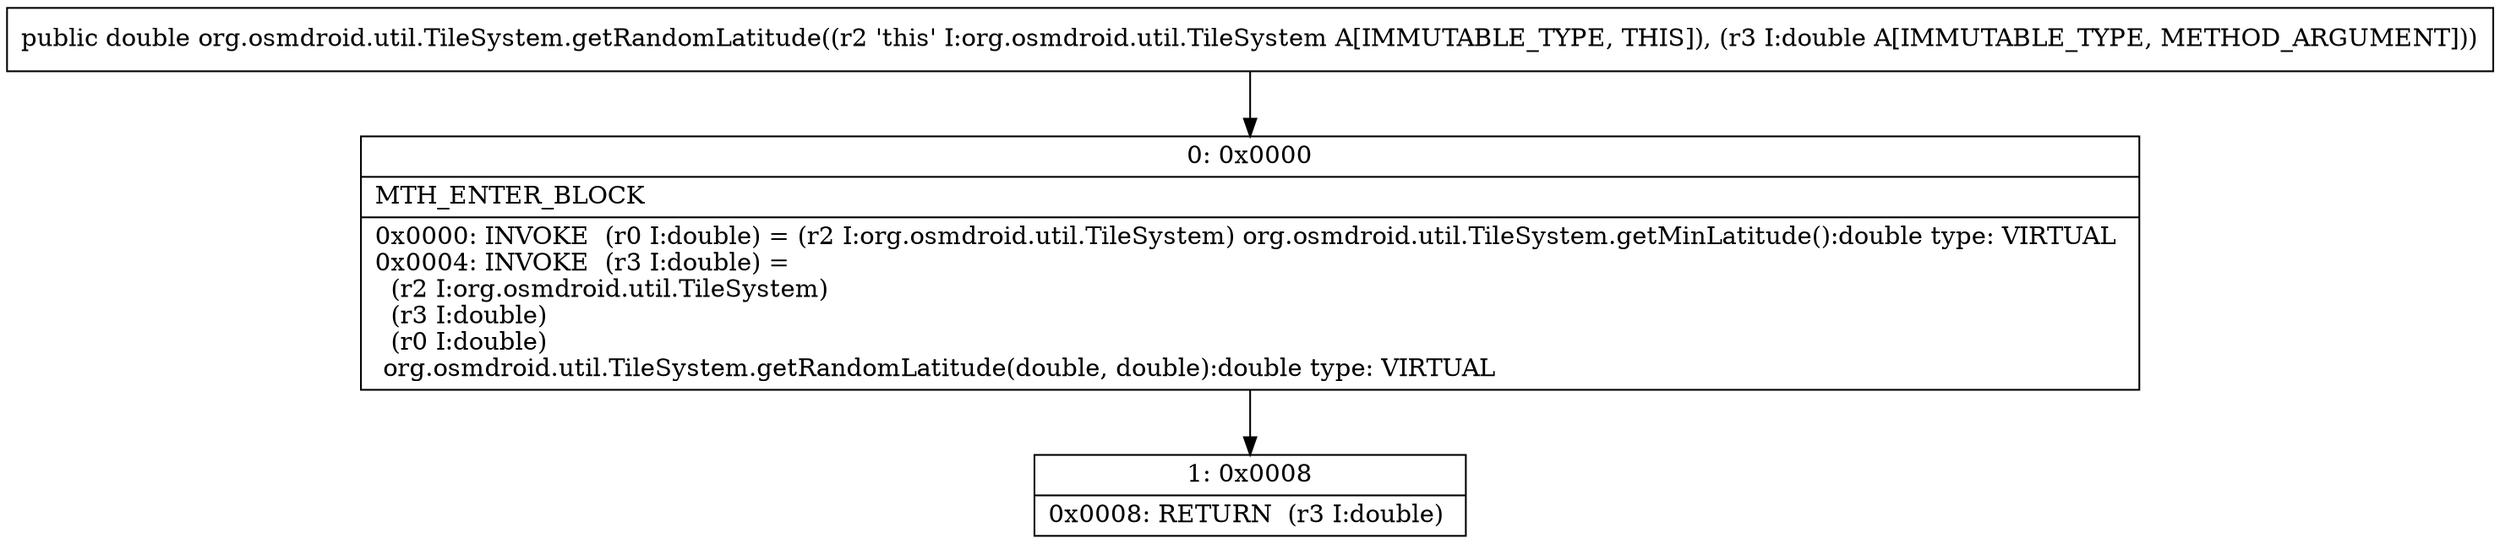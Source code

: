 digraph "CFG fororg.osmdroid.util.TileSystem.getRandomLatitude(D)D" {
Node_0 [shape=record,label="{0\:\ 0x0000|MTH_ENTER_BLOCK\l|0x0000: INVOKE  (r0 I:double) = (r2 I:org.osmdroid.util.TileSystem) org.osmdroid.util.TileSystem.getMinLatitude():double type: VIRTUAL \l0x0004: INVOKE  (r3 I:double) = \l  (r2 I:org.osmdroid.util.TileSystem)\l  (r3 I:double)\l  (r0 I:double)\l org.osmdroid.util.TileSystem.getRandomLatitude(double, double):double type: VIRTUAL \l}"];
Node_1 [shape=record,label="{1\:\ 0x0008|0x0008: RETURN  (r3 I:double) \l}"];
MethodNode[shape=record,label="{public double org.osmdroid.util.TileSystem.getRandomLatitude((r2 'this' I:org.osmdroid.util.TileSystem A[IMMUTABLE_TYPE, THIS]), (r3 I:double A[IMMUTABLE_TYPE, METHOD_ARGUMENT])) }"];
MethodNode -> Node_0;
Node_0 -> Node_1;
}

